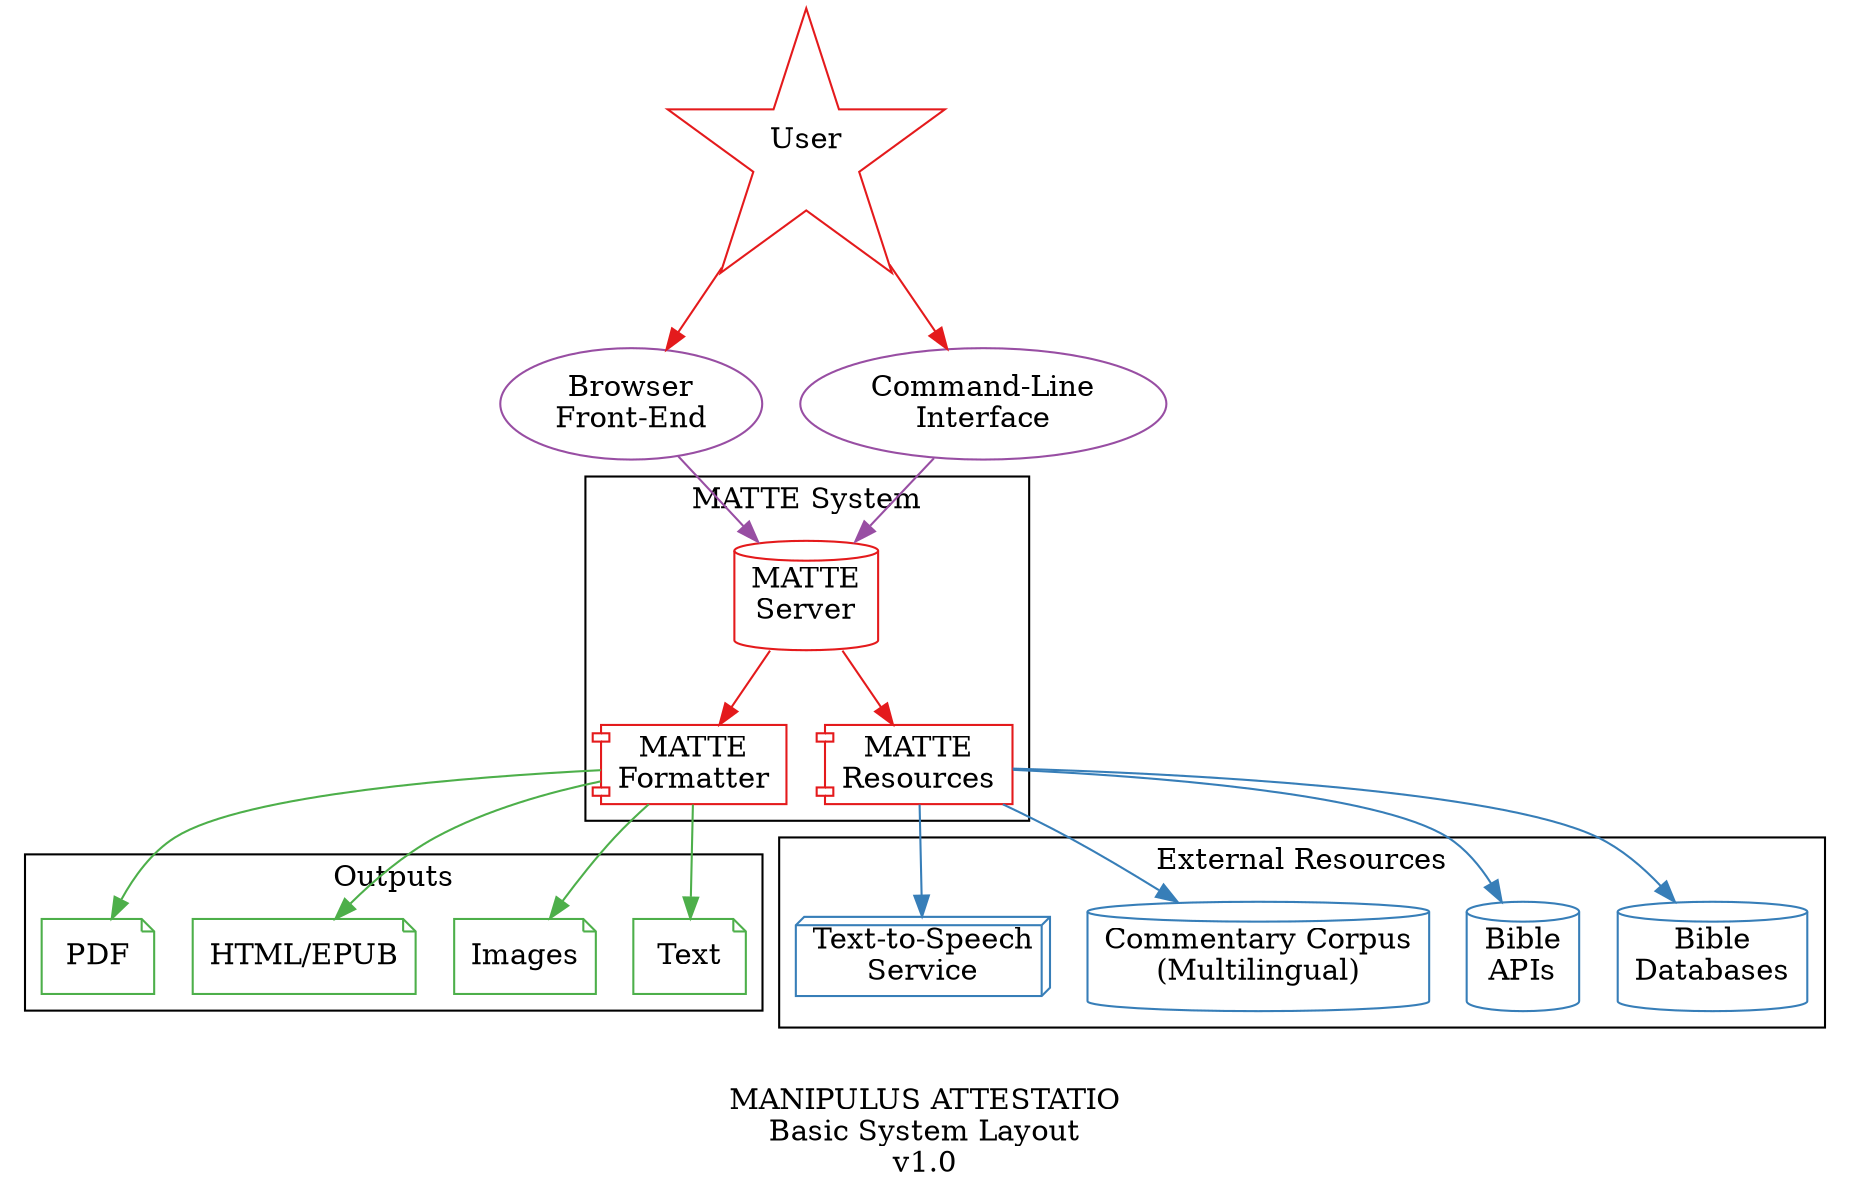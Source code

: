 digraph {
    label = "\nMANIPULUS ATTESTATIO\nBasic System Layout\nv1.0";
    node [shape = box;];
    
    // editor -> finalDocuments;
    
    // subgraph cluster_00 {
    // label = "EDITORIS\nMELICORUM";
    // docTitleData -> editor;
    // docMusicData -> editor;
    // docStructureData -> editor;
    // scriptor -> scholasticusTranslators [dir=both, arrowhead=none, arrowtail=odiamond]; 
    // lector -> scholasticusTranslators [dir=both, arrowhead=none, arrowtail=odiamond];
    
    // subgraph cluster_10 {
    //     label = "LECTOR\nReader";
    //     lector -> lectorParsers [dir=both, arrowhead=none, arrowtail=diamond]; 
    //     lector -> lectorCopiers [dir=both, arrowhead=none, arrowtail=diamond]; 
    // }
    // subgraph cluster_11 {
    //     label = "SCRIPTOR\nWriter";
    //     scriptor -> scriptorWriters [dir=both, arrowhead=none, arrowtail=diamond]; 
    //     scriptor -> scriptorReaders [dir=both, arrowhead=none, arrowtail=diamond]; 
    // }
    // subgraph cluster_12 {
    //     label = "SCHOLASTICUS\nScholar";
    //     scholasticus -> scholasticusTranslators [dir=both, arrowhead=none, arrowtail=diamond]; 
    // }
    
    // subgraph cluster_20 {
    //     label = "Input data\n(.gabc and .ly files)";
    //     gabcSource -> lectorParsers;
    //     lySource -> lectorParsers;
    // }
    
    // // gabcParser -> lyTranslation [color = red;];
    
    // subgraph cluster_30 {
    //         label = "Formatted input data\n(.ly files)";
    //         lectorCopiers -> formattedMusicData;
    //         lectorCopiers -> formattedStructureData;
    //         formattedMusicData -> scriptorReaders;
    //         formattedStructureData -> scriptorReaders;
    //     }
    //     subgraph cluster_31 {
    //         label = "Lilypond document parts\n(.ly files)";
    //         scriptorWriters -> docTitleData;
    //         scriptorWriters -> docMusicData;
    //         scriptorWriters -> docStructureData;
    //     }
    // }
    
    // // lyFormatter -> outputHtml [color = blue;];
    // // lyFormatter -> outputMarkdown [color = blue;];
    // // lyFormatter -> outputPdf [color = blue;];
    // // lyFormatter -> outputSvg [color = blue;];
    // // lyFormatter -> outputPng [color = blue;];
    
    subgraph cluster_01 {
        label = "MATTE System";
        matteServer -> matteFormatter [colorscheme=set19;color = 1;];
        matteServer -> matteResources [colorscheme=set19;color = 1;];
    }
    
    user -> browserFrontend [colorscheme=set19;color = 1;];
    user -> cmdLineInterface [colorscheme=set19;color = 1;];
    
    browserFrontend -> matteServer [colorscheme=set19;color = 4;];
    cmdLineInterface -> matteServer [colorscheme=set19;color = 4;];
    
    subgraph cluster_02 {
        label = "Outputs";
        matteFormatter -> outputText [colorscheme=set19;color = 3;];
        matteFormatter -> outputImage [colorscheme=set19;color = 3;];
        matteFormatter -> outputHTML [colorscheme=set19;color = 3;];
        matteFormatter -> outputPDF [colorscheme=set19;color = 3;];
    }
    
    subgraph cluster_03 {
        label = "External Resources";
        matteResources -> bibleDatabases [colorscheme=set19;color = 2;];
        matteResources -> bibleAPIs [colorscheme=set19;color = 2;];
        matteResources -> commentaryCorpus [colorscheme=set19;color = 2;];
        matteResources -> textToSpeechService [colorscheme=set19;color = 2;];
    }
    
    
    user [label = "User";shape = star;colorscheme = set19;color = 1;];
    matteServer [label = "MATTE\nServer";shape = cylinder;colorscheme = set19;color = 1;];
    matteFormatter [label = "MATTE\nFormatter";shape = component;colorscheme = set19;color = 1;];
    matteResources [label = "MATTE\nResources";shape = component;colorscheme = set19;color = 1;];
    
    browserFrontend [label = "Browser\nFront-End";shape = oval;colorscheme = set19;color = 4;];
    cmdLineInterface [label = "Command-Line\nInterface";shape = oval;colorscheme = set19;color = 4;];
    
    bibleDatabases [label = "Bible\nDatabases";shape = cylinder;colorscheme = set19;color = 2;];
    bibleAPIs [label = "Bible\nAPIs";shape = cylinder;colorscheme = set19;color = 2;];
    commentaryCorpus [label = "Commentary Corpus\n(Multilingual)";shape = cylinder;colorscheme = set19;color = 2;];
    textToSpeechService [label = "Text-to-Speech\nService";shape = box3d;colorscheme = set19;color = 2;];
    
    outputText [label = "Text";shape = note;colorscheme = set19;color = 3;];
    outputImage [label = "Images";shape = note;colorscheme = set19;color = 3;];
    outputHTML [label = "HTML/EPUB";shape = note;colorscheme = set19;color = 3;];
    outputPDF [label = "PDF";shape = note;colorscheme = set19;color = 3;];
}
